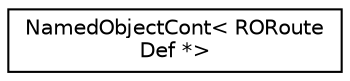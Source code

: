 digraph "Graphical Class Hierarchy"
{
  edge [fontname="Helvetica",fontsize="10",labelfontname="Helvetica",labelfontsize="10"];
  node [fontname="Helvetica",fontsize="10",shape=record];
  rankdir="LR";
  Node0 [label="NamedObjectCont\< RORoute\lDef *\>",height=0.2,width=0.4,color="black", fillcolor="white", style="filled",URL="$d2/d4d/class_named_object_cont.html"];
}
